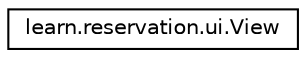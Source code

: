digraph "Graphical Class Hierarchy"
{
 // LATEX_PDF_SIZE
  edge [fontname="Helvetica",fontsize="10",labelfontname="Helvetica",labelfontsize="10"];
  node [fontname="Helvetica",fontsize="10",shape=record];
  rankdir="LR";
  Node0 [label="learn.reservation.ui.View",height=0.2,width=0.4,color="black", fillcolor="white", style="filled",URL="$classlearn_1_1reservation_1_1ui_1_1_view.html",tooltip=" "];
}
